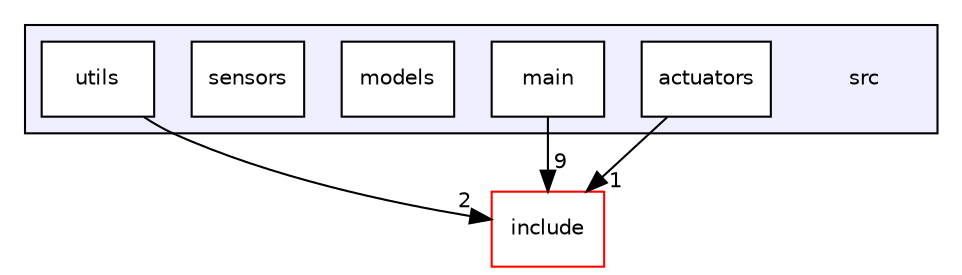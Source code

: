 digraph "src" {
  compound=true
  node [ fontsize="10", fontname="Helvetica"];
  edge [ labelfontsize="10", labelfontname="Helvetica"];
  subgraph clusterdir_68267d1309a1af8e8297ef4c3efbcdba {
    graph [ bgcolor="#eeeeff", pencolor="black", label="" URL="dir_68267d1309a1af8e8297ef4c3efbcdba.html"];
    dir_68267d1309a1af8e8297ef4c3efbcdba [shape=plaintext label="src"];
  dir_270b4e82ca98b8b59aa4791d825b6dab [shape=box label="actuators" fillcolor="white" style="filled" URL="dir_270b4e82ca98b8b59aa4791d825b6dab.html"];
  dir_5eb159725f84c66aafd839904a4acdd0 [shape=box label="main" fillcolor="white" style="filled" URL="dir_5eb159725f84c66aafd839904a4acdd0.html"];
  dir_bdeba5f06b852fec80257c0bf4c3c36e [shape=box label="models" fillcolor="white" style="filled" URL="dir_bdeba5f06b852fec80257c0bf4c3c36e.html"];
  dir_7349e89ef19c117195f8e371603e1b1f [shape=box label="sensors" fillcolor="white" style="filled" URL="dir_7349e89ef19c117195f8e371603e1b1f.html"];
  dir_313caf1132e152dd9b58bea13a4052ca [shape=box label="utils" fillcolor="white" style="filled" URL="dir_313caf1132e152dd9b58bea13a4052ca.html"];
  }
  dir_d44c64559bbebec7f509842c48db8b23 [shape=box label="include" fillcolor="white" style="filled" color="red" URL="dir_d44c64559bbebec7f509842c48db8b23.html"];
  dir_270b4e82ca98b8b59aa4791d825b6dab->dir_d44c64559bbebec7f509842c48db8b23 [headlabel="1", labeldistance=1.5 headhref="dir_000008_000000.html"];
  dir_5eb159725f84c66aafd839904a4acdd0->dir_d44c64559bbebec7f509842c48db8b23 [headlabel="9", labeldistance=1.5 headhref="dir_000009_000000.html"];
  dir_313caf1132e152dd9b58bea13a4052ca->dir_d44c64559bbebec7f509842c48db8b23 [headlabel="2", labeldistance=1.5 headhref="dir_000012_000000.html"];
}
